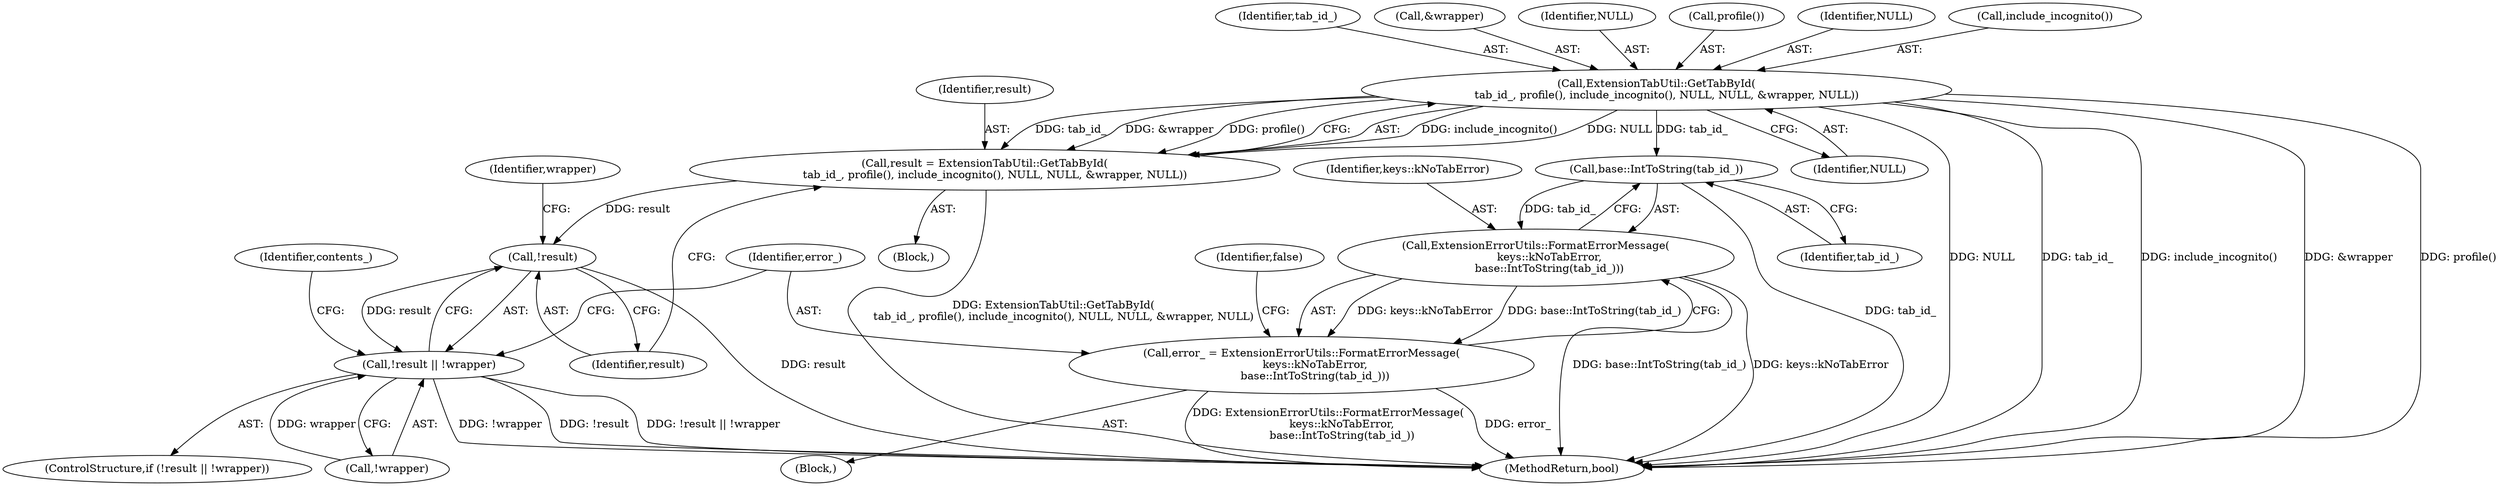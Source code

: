 digraph "0_Chrome_744c2a2d90c3c9a33c818e1ea4b7ccb5010663a0@pointer" {
"1000129" [label="(Call,ExtensionTabUtil::GetTabById(\n      tab_id_, profile(), include_incognito(), NULL, NULL, &wrapper, NULL))"];
"1000127" [label="(Call,result = ExtensionTabUtil::GetTabById(\n      tab_id_, profile(), include_incognito(), NULL, NULL, &wrapper, NULL))"];
"1000140" [label="(Call,!result)"];
"1000139" [label="(Call,!result || !wrapper)"];
"1000149" [label="(Call,base::IntToString(tab_id_))"];
"1000147" [label="(Call,ExtensionErrorUtils::FormatErrorMessage(\n        keys::kNoTabError,\n        base::IntToString(tab_id_)))"];
"1000145" [label="(Call,error_ = ExtensionErrorUtils::FormatErrorMessage(\n        keys::kNoTabError,\n        base::IntToString(tab_id_)))"];
"1000139" [label="(Call,!result || !wrapper)"];
"1000128" [label="(Identifier,result)"];
"1000137" [label="(Identifier,NULL)"];
"1000143" [label="(Identifier,wrapper)"];
"1000130" [label="(Identifier,tab_id_)"];
"1000141" [label="(Identifier,result)"];
"1000140" [label="(Call,!result)"];
"1000142" [label="(Call,!wrapper)"];
"1000101" [label="(Block,)"];
"1000138" [label="(ControlStructure,if (!result || !wrapper))"];
"1000135" [label="(Call,&wrapper)"];
"1000169" [label="(MethodReturn,bool)"];
"1000147" [label="(Call,ExtensionErrorUtils::FormatErrorMessage(\n        keys::kNoTabError,\n        base::IntToString(tab_id_)))"];
"1000148" [label="(Identifier,keys::kNoTabError)"];
"1000146" [label="(Identifier,error_)"];
"1000129" [label="(Call,ExtensionTabUtil::GetTabById(\n      tab_id_, profile(), include_incognito(), NULL, NULL, &wrapper, NULL))"];
"1000133" [label="(Identifier,NULL)"];
"1000131" [label="(Call,profile())"];
"1000127" [label="(Call,result = ExtensionTabUtil::GetTabById(\n      tab_id_, profile(), include_incognito(), NULL, NULL, &wrapper, NULL))"];
"1000149" [label="(Call,base::IntToString(tab_id_))"];
"1000154" [label="(Identifier,contents_)"];
"1000134" [label="(Identifier,NULL)"];
"1000132" [label="(Call,include_incognito())"];
"1000152" [label="(Identifier,false)"];
"1000145" [label="(Call,error_ = ExtensionErrorUtils::FormatErrorMessage(\n        keys::kNoTabError,\n        base::IntToString(tab_id_)))"];
"1000150" [label="(Identifier,tab_id_)"];
"1000144" [label="(Block,)"];
"1000129" -> "1000127"  [label="AST: "];
"1000129" -> "1000137"  [label="CFG: "];
"1000130" -> "1000129"  [label="AST: "];
"1000131" -> "1000129"  [label="AST: "];
"1000132" -> "1000129"  [label="AST: "];
"1000133" -> "1000129"  [label="AST: "];
"1000134" -> "1000129"  [label="AST: "];
"1000135" -> "1000129"  [label="AST: "];
"1000137" -> "1000129"  [label="AST: "];
"1000127" -> "1000129"  [label="CFG: "];
"1000129" -> "1000169"  [label="DDG: NULL"];
"1000129" -> "1000169"  [label="DDG: tab_id_"];
"1000129" -> "1000169"  [label="DDG: include_incognito()"];
"1000129" -> "1000169"  [label="DDG: &wrapper"];
"1000129" -> "1000169"  [label="DDG: profile()"];
"1000129" -> "1000127"  [label="DDG: include_incognito()"];
"1000129" -> "1000127"  [label="DDG: NULL"];
"1000129" -> "1000127"  [label="DDG: tab_id_"];
"1000129" -> "1000127"  [label="DDG: &wrapper"];
"1000129" -> "1000127"  [label="DDG: profile()"];
"1000129" -> "1000149"  [label="DDG: tab_id_"];
"1000127" -> "1000101"  [label="AST: "];
"1000128" -> "1000127"  [label="AST: "];
"1000141" -> "1000127"  [label="CFG: "];
"1000127" -> "1000169"  [label="DDG: ExtensionTabUtil::GetTabById(\n      tab_id_, profile(), include_incognito(), NULL, NULL, &wrapper, NULL)"];
"1000127" -> "1000140"  [label="DDG: result"];
"1000140" -> "1000139"  [label="AST: "];
"1000140" -> "1000141"  [label="CFG: "];
"1000141" -> "1000140"  [label="AST: "];
"1000143" -> "1000140"  [label="CFG: "];
"1000139" -> "1000140"  [label="CFG: "];
"1000140" -> "1000169"  [label="DDG: result"];
"1000140" -> "1000139"  [label="DDG: result"];
"1000139" -> "1000138"  [label="AST: "];
"1000139" -> "1000142"  [label="CFG: "];
"1000142" -> "1000139"  [label="AST: "];
"1000146" -> "1000139"  [label="CFG: "];
"1000154" -> "1000139"  [label="CFG: "];
"1000139" -> "1000169"  [label="DDG: !wrapper"];
"1000139" -> "1000169"  [label="DDG: !result"];
"1000139" -> "1000169"  [label="DDG: !result || !wrapper"];
"1000142" -> "1000139"  [label="DDG: wrapper"];
"1000149" -> "1000147"  [label="AST: "];
"1000149" -> "1000150"  [label="CFG: "];
"1000150" -> "1000149"  [label="AST: "];
"1000147" -> "1000149"  [label="CFG: "];
"1000149" -> "1000169"  [label="DDG: tab_id_"];
"1000149" -> "1000147"  [label="DDG: tab_id_"];
"1000147" -> "1000145"  [label="AST: "];
"1000148" -> "1000147"  [label="AST: "];
"1000145" -> "1000147"  [label="CFG: "];
"1000147" -> "1000169"  [label="DDG: base::IntToString(tab_id_)"];
"1000147" -> "1000169"  [label="DDG: keys::kNoTabError"];
"1000147" -> "1000145"  [label="DDG: keys::kNoTabError"];
"1000147" -> "1000145"  [label="DDG: base::IntToString(tab_id_)"];
"1000145" -> "1000144"  [label="AST: "];
"1000146" -> "1000145"  [label="AST: "];
"1000152" -> "1000145"  [label="CFG: "];
"1000145" -> "1000169"  [label="DDG: error_"];
"1000145" -> "1000169"  [label="DDG: ExtensionErrorUtils::FormatErrorMessage(\n        keys::kNoTabError,\n        base::IntToString(tab_id_))"];
}
